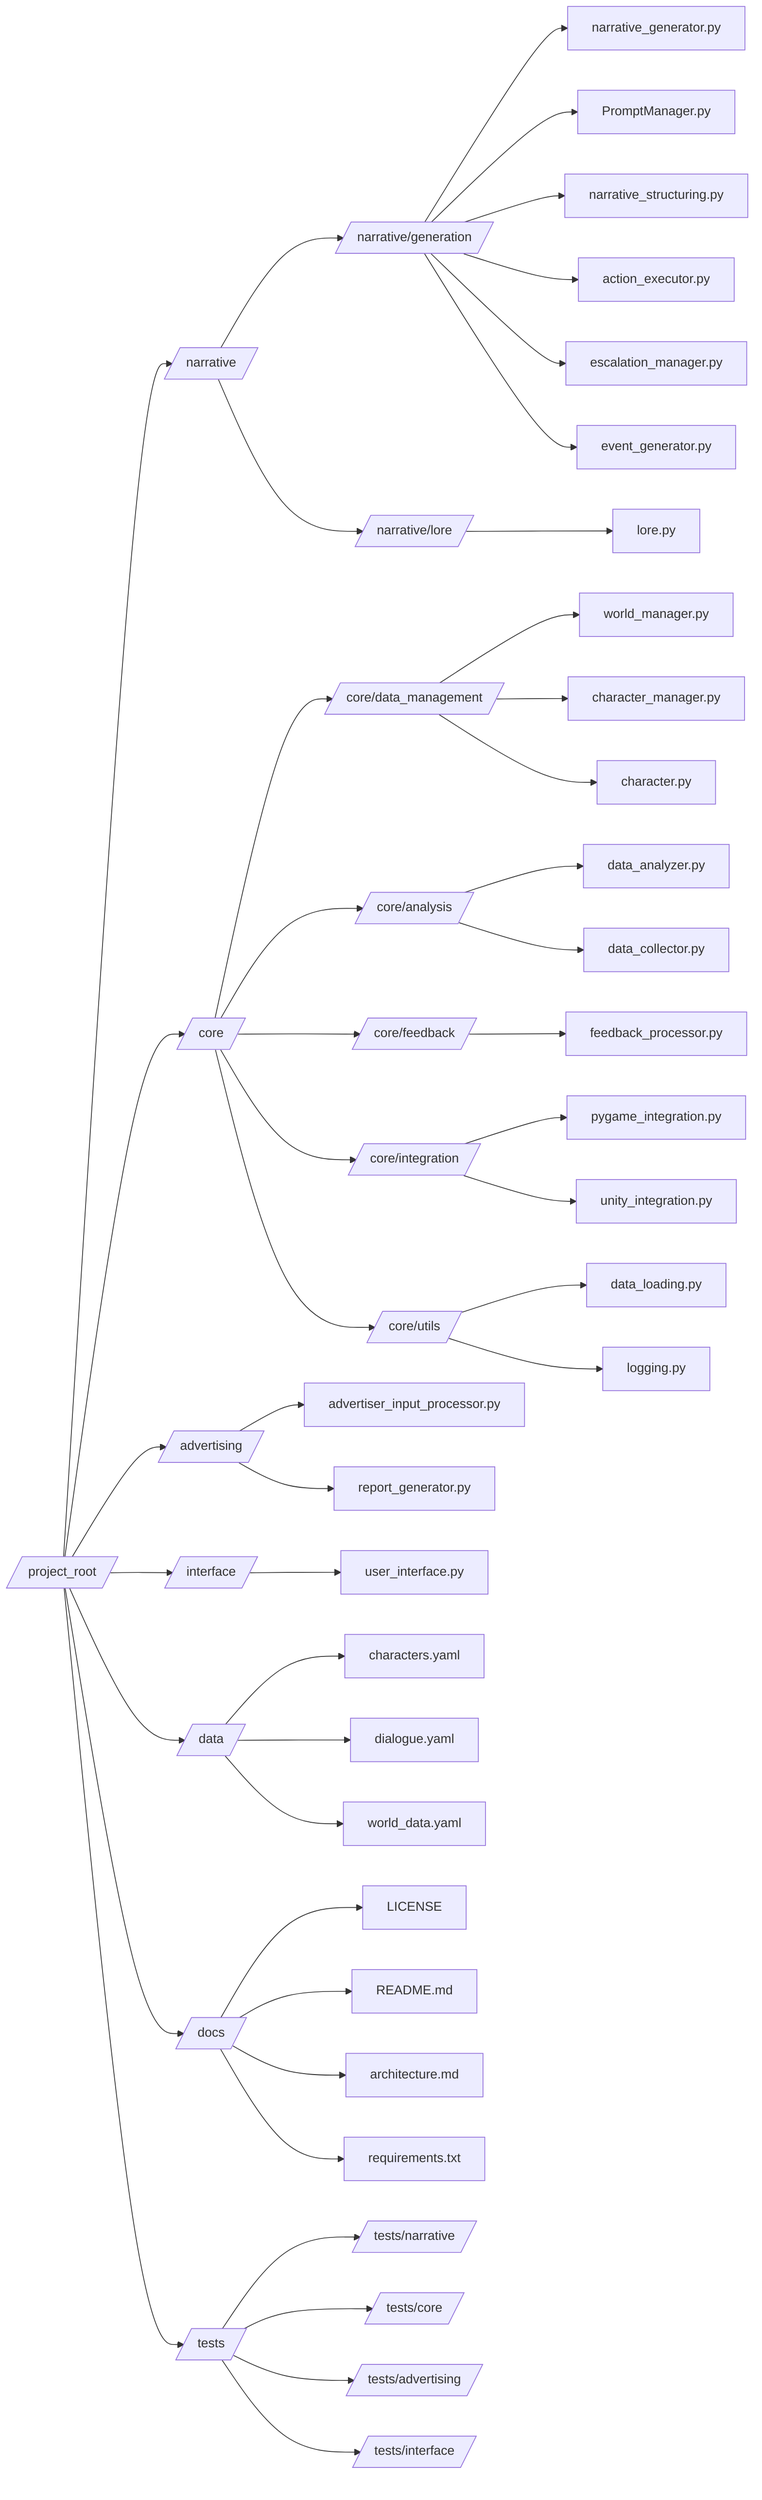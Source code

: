graph LR
    A[/project_root/] --> B[/narrative/]
    A --> C[/core/]
    A --> D[/advertising/]
    A --> E[/interface/]
    A --> F[/data/]
    A --> G[/docs/]
    A --> H[/tests/]

    B --> I[/narrative/generation/]
    B --> J[/narrative/lore/]

    I --> K[narrative_generator.py]
    I --> L[PromptManager.py]
    I --> M[narrative_structuring.py]
    I --> N[action_executor.py]
    I --> O[escalation_manager.py]
    I --> P[event_generator.py]

    J --> Q[lore.py]

    C --> R[/core/data_management/]
    C --> S[/core/analysis/]
    C --> T[/core/feedback/]
    C --> U[/core/integration/]
    C --> V[/core/utils/]

    R --> W[world_manager.py]
    R --> X[character_manager.py]
    R --> Y[character.py]

    S --> Z[data_analyzer.py]
    S --> AA[data_collector.py]

    T --> AB[feedback_processor.py]

    U --> AC[pygame_integration.py]
    U --> AD[unity_integration.py]

    V --> AE[data_loading.py]
    V --> AF[logging.py]

    D --> AG[advertiser_input_processor.py]
    D --> AH[report_generator.py]

    E --> AI[user_interface.py]

    F --> AJ[characters.yaml]
    F --> AK[dialogue.yaml]
    F --> AL[world_data.yaml]

    G --> AM[LICENSE]
    G --> AN[README.md]
    G --> AO[architecture.md]
    G --> AP[requirements.txt]

    H --> AQ[/tests/narrative/]
    H --> AR[/tests/core/]
    H --> AS[/tests/advertising/]
    H --> AT[/tests/interface/]